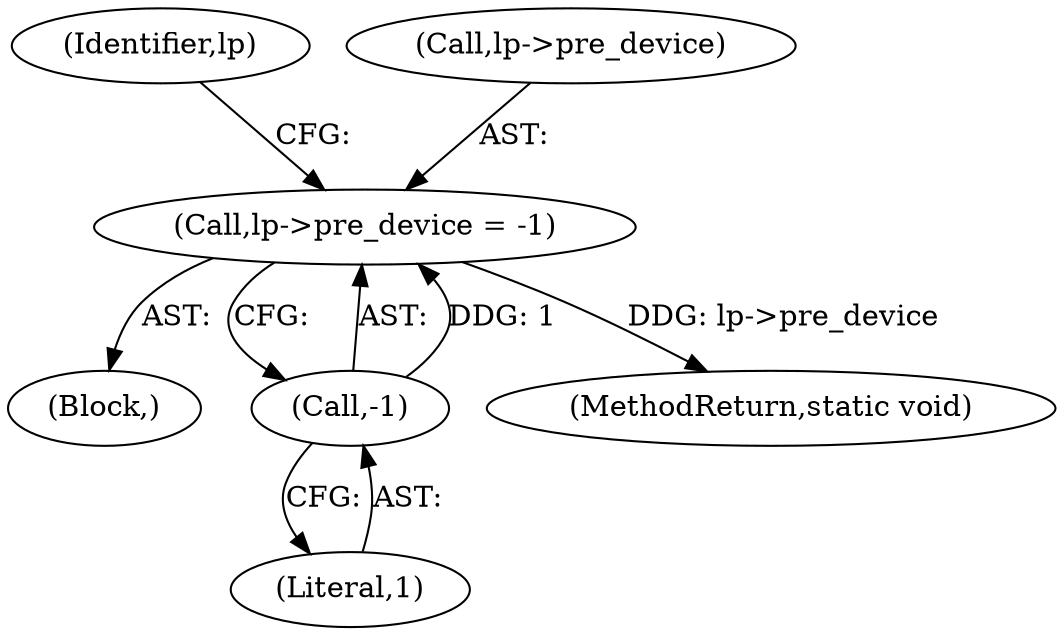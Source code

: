 digraph "0_linux_550fd08c2cebad61c548def135f67aba284c6162@pointer" {
"1000181" [label="(Call,lp->pre_device = -1)"];
"1000185" [label="(Call,-1)"];
"1000113" [label="(Block,)"];
"1000186" [label="(Literal,1)"];
"1000185" [label="(Call,-1)"];
"1000288" [label="(MethodReturn,static void)"];
"1000189" [label="(Identifier,lp)"];
"1000181" [label="(Call,lp->pre_device = -1)"];
"1000182" [label="(Call,lp->pre_device)"];
"1000181" -> "1000113"  [label="AST: "];
"1000181" -> "1000185"  [label="CFG: "];
"1000182" -> "1000181"  [label="AST: "];
"1000185" -> "1000181"  [label="AST: "];
"1000189" -> "1000181"  [label="CFG: "];
"1000181" -> "1000288"  [label="DDG: lp->pre_device"];
"1000185" -> "1000181"  [label="DDG: 1"];
"1000185" -> "1000186"  [label="CFG: "];
"1000186" -> "1000185"  [label="AST: "];
}
